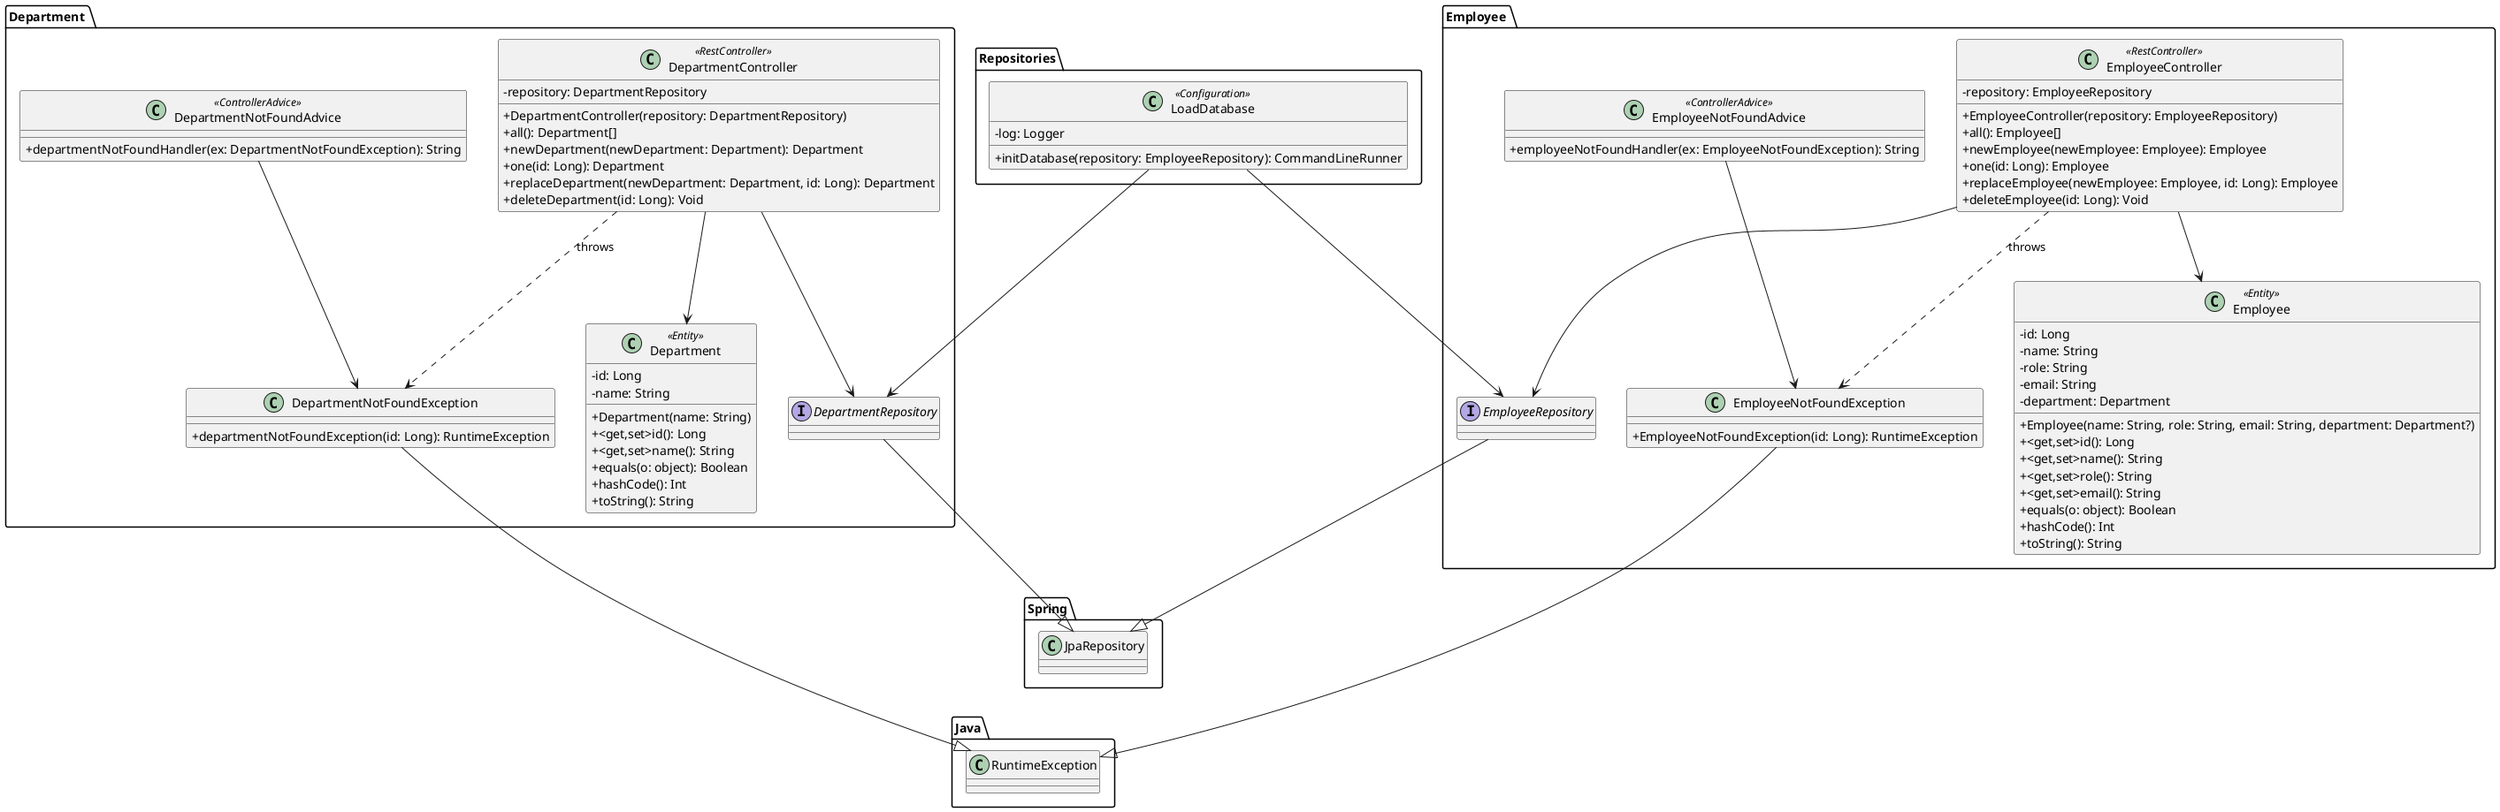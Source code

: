 @startuml

skinparam classAttributeIconSize 0

'packages
package "Employee "
{
    class Employee <<Entity>> {
        -id: Long
        -name: String
        -role: String
        -email: String
        -department: Department
        +Employee(name: String, role: String, email: String, department: Department?)
        +<get,set>id(): Long
        +<get,set>name(): String
        +<get,set>role(): String
        +<get,set>email(): String
        +equals(o: object): Boolean
        +hashCode(): Int
        +toString(): String
    }

    class EmployeeController <<RestController>> {
        -repository: EmployeeRepository
        +EmployeeController(repository: EmployeeRepository)
        +all(): Employee[]
        +newEmployee(newEmployee: Employee): Employee
        +one(id: Long): Employee
        +replaceEmployee(newEmployee: Employee, id: Long): Employee
        +deleteEmployee(id: Long): Void
    }

    interface EmployeeRepository{}

    class EmployeeNotFoundAdvice <<ControllerAdvice>> {
        +employeeNotFoundHandler(ex: EmployeeNotFoundException): String
    }
    class EmployeeNotFoundException{
        +EmployeeNotFoundException(id: Long): RuntimeException
    }
}

package "Department "
{
    class Department <<Entity>> {
        -id: Long
        -name: String
        +Department(name: String)
        +<get,set>id(): Long
        +<get,set>name(): String
        +equals(o: object): Boolean
        +hashCode(): Int
        +toString(): String
    }

    class DepartmentController <<RestController>> {
        -repository: DepartmentRepository
        +DepartmentController(repository: DepartmentRepository)
        +all(): Department[]
        +newDepartment(newDepartment: Department): Department
        +one(id: Long): Department
        +replaceDepartment(newDepartment: Department, id: Long): Department
        +deleteDepartment(id: Long): Void
    }

    interface DepartmentRepository{}

    class DepartmentNotFoundAdvice <<ControllerAdvice>> {
        +departmentNotFoundHandler(ex: DepartmentNotFoundException): String
    }
    class DepartmentNotFoundException{
        +departmentNotFoundException(id: Long): RuntimeException
    }
}


package "Repositories"
{
    class LoadDatabase <<Configuration>> {
        -log: Logger
        +initDatabase(repository: EmployeeRepository): CommandLineRunner
    }
}

package "Spring"
{
    class JpaRepository{}
}

package "Java"
{
    class RuntimeException{}
}


'relations

'Employee
EmployeeController --> EmployeeRepository
EmployeeController --> Employee

EmployeeController ..> EmployeeNotFoundException : throws
EmployeeNotFoundAdvice --> EmployeeNotFoundException

EmployeeRepository --|> JpaRepository
EmployeeNotFoundException --|> RuntimeException

LoadDatabase --> EmployeeRepository

'Department
DepartmentController --> DepartmentRepository
DepartmentController --> Department

DepartmentController ..> DepartmentNotFoundException : throws
DepartmentNotFoundAdvice --> DepartmentNotFoundException

DepartmentRepository --|> JpaRepository
DepartmentNotFoundException ---|> RuntimeException

LoadDatabase --> DepartmentRepository

@enduml